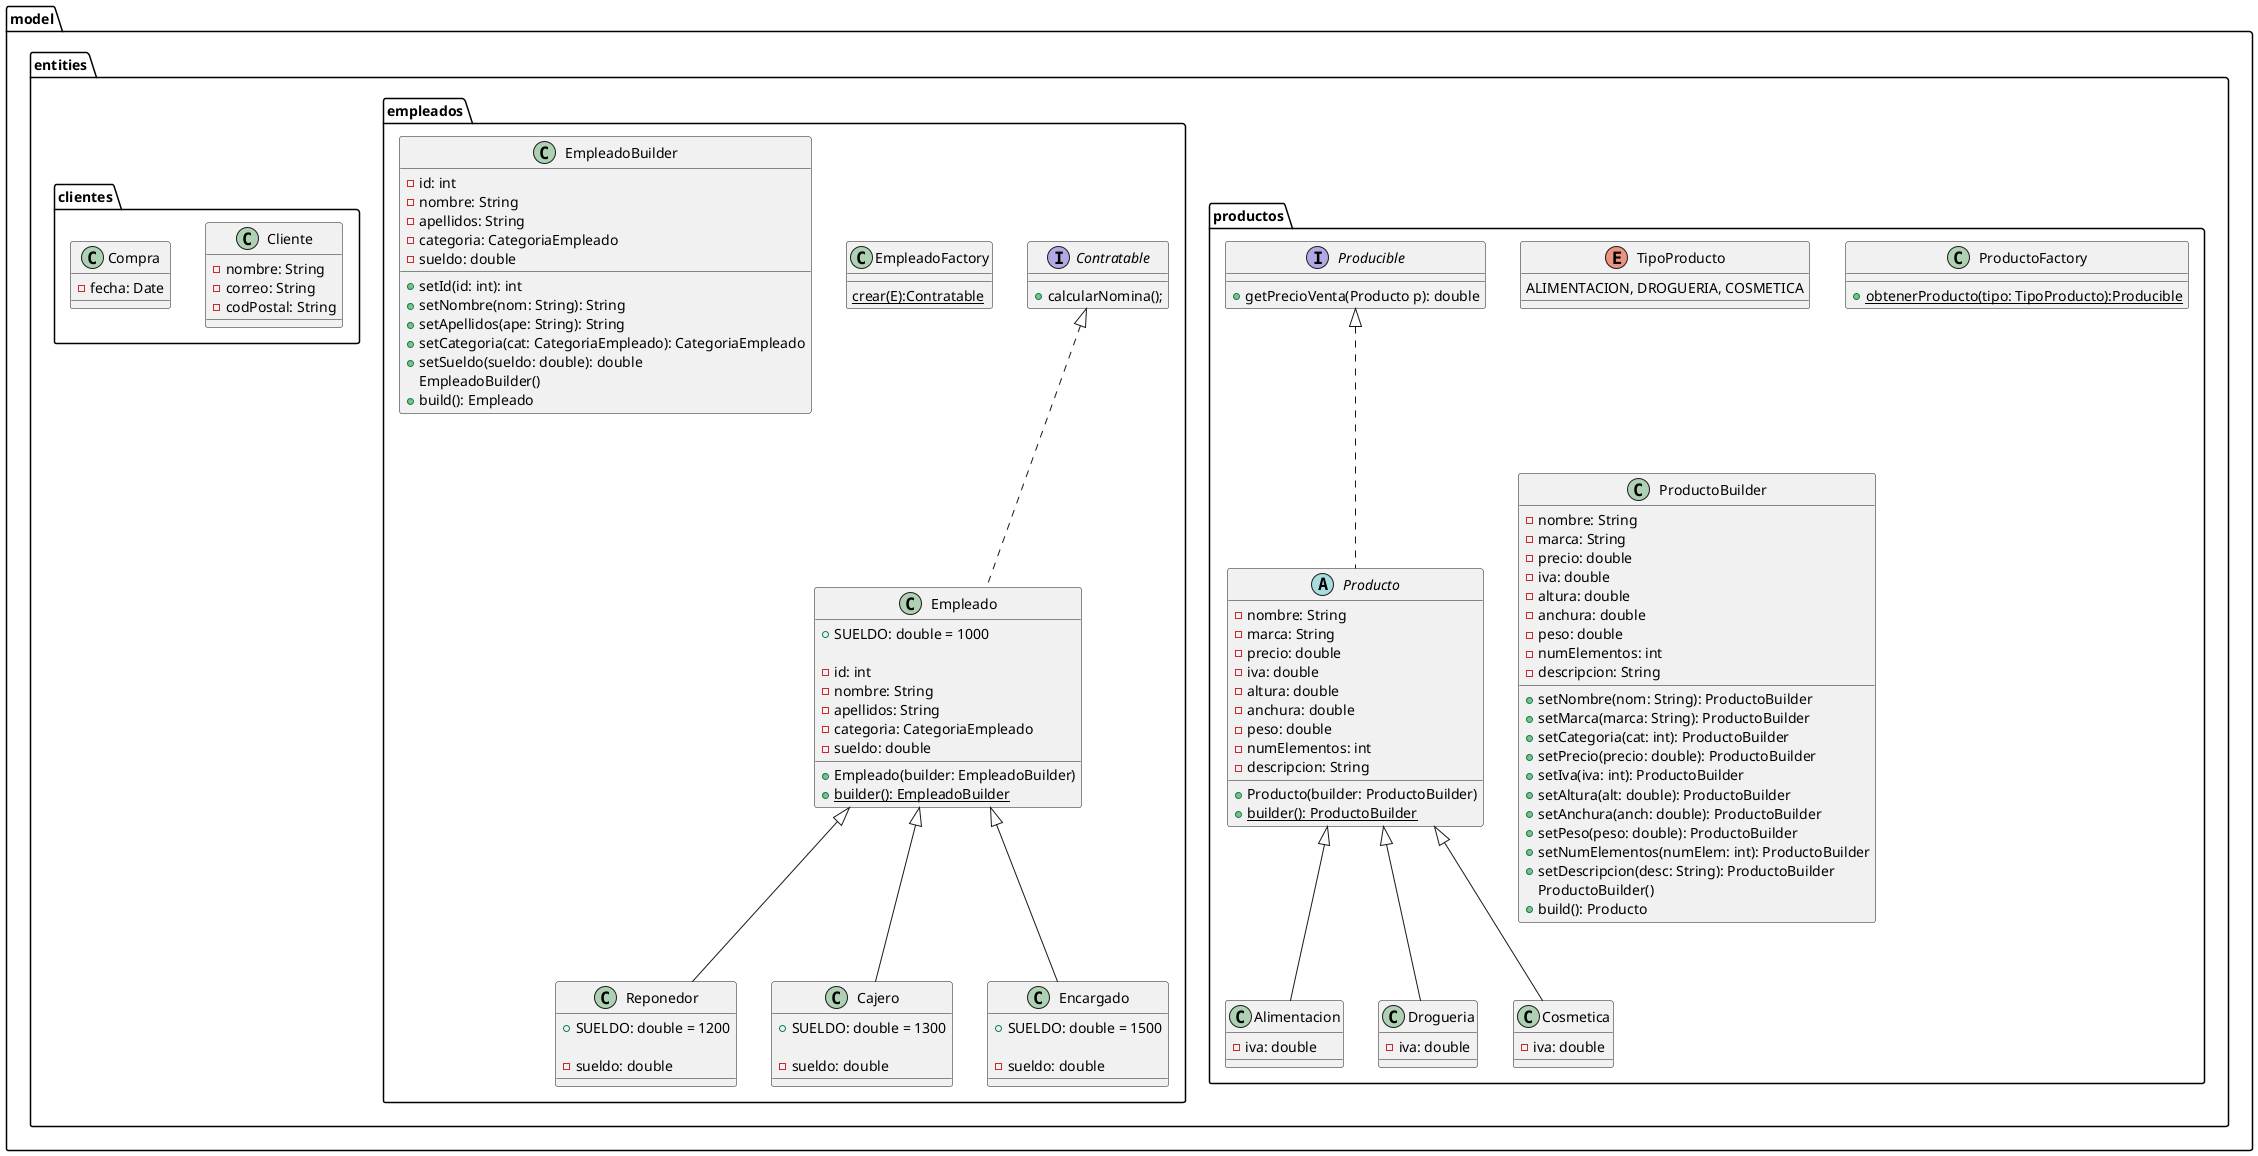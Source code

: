 @startuml MercaDAW

package model{
    package entities {
        package productos{
            enum TipoProducto{
                ALIMENTACION, DROGUERIA, COSMETICA
            }

            class ProductoFactory{
                + {static} obtenerProducto(tipo: TipoProducto):Producible    
            }

            interface Producible{
                + getPrecioVenta(Producto p): double
            }

            abstract class Producto {
                - nombre: String
                - marca: String
                - precio: double
                - iva: double
                - altura: double
                - anchura: double
                - peso: double
                - numElementos: int
                - descripcion: String

                + Producto(builder: ProductoBuilder)
                + {static} builder(): ProductoBuilder
            }

            class Alimentacion {
                - iva: double
            }

            class Drogueria {
                - iva: double
            }

            class Cosmetica {
                - iva: double
            }

            class ProductoBuilder {
                - nombre: String
                - marca: String
                - precio: double
                - iva: double
                - altura: double
                - anchura: double
                - peso: double
                - numElementos: int
                - descripcion: String

                + setNombre(nom: String): ProductoBuilder
                + setMarca(marca: String): ProductoBuilder
                + setCategoria(cat: int): ProductoBuilder
                + setPrecio(precio: double): ProductoBuilder
                + setIva(iva: int): ProductoBuilder
                + setAltura(alt: double): ProductoBuilder
                + setAnchura(anch: double): ProductoBuilder
                + setPeso(peso: double): ProductoBuilder
                + setNumElementos(numElem: int): ProductoBuilder
                + setDescripcion(desc: String): ProductoBuilder
                ProductoBuilder()
                + build(): Producto
            }

            Producible <|.. Producto
            Producto <|-- Alimentacion
            Producto <|-- Drogueria
            Producto <|-- Cosmetica

        }

        package empleados {
            interface Contratable {
                + calcularNomina();
            }

            class EmpleadoFactory{
                {static} crear(E):Contratable
            }

            class EmpleadoBuilder {
                - id: int
                - nombre: String
                - apellidos: String
                - categoria: CategoriaEmpleado
                - sueldo: double
                + setId(id: int): int
                + setNombre(nom: String): String
                + setApellidos(ape: String): String
                + setCategoria(cat: CategoriaEmpleado): CategoriaEmpleado
                + setSueldo(sueldo: double): double
                EmpleadoBuilder()
                + build(): Empleado
            }

            class Empleado {
                + SUELDO: double = 1000

                - id: int
                - nombre: String
                - apellidos: String
                - categoria: CategoriaEmpleado
                - sueldo: double
                + Empleado(builder: EmpleadoBuilder)
                + {static} builder(): EmpleadoBuilder
            }

            class Reponedor {
                + SUELDO: double = 1200

                - sueldo: double
            }

            class Cajero {
                + SUELDO: double = 1300

                - sueldo: double
            }

            class Encargado {
                + SUELDO: double = 1500

                - sueldo: double
            }

            Contratable <|.. Empleado
            Empleado <|-- Encargado
            Empleado <|-- Reponedor
            Empleado <|-- Cajero
        }

        package clientes {
            class Cliente {
                - nombre: String 
                - correo: String 
                - codPostal: String
            }

            class Compra {
                - fecha: Date
            }
        }
    }
}
@enduml